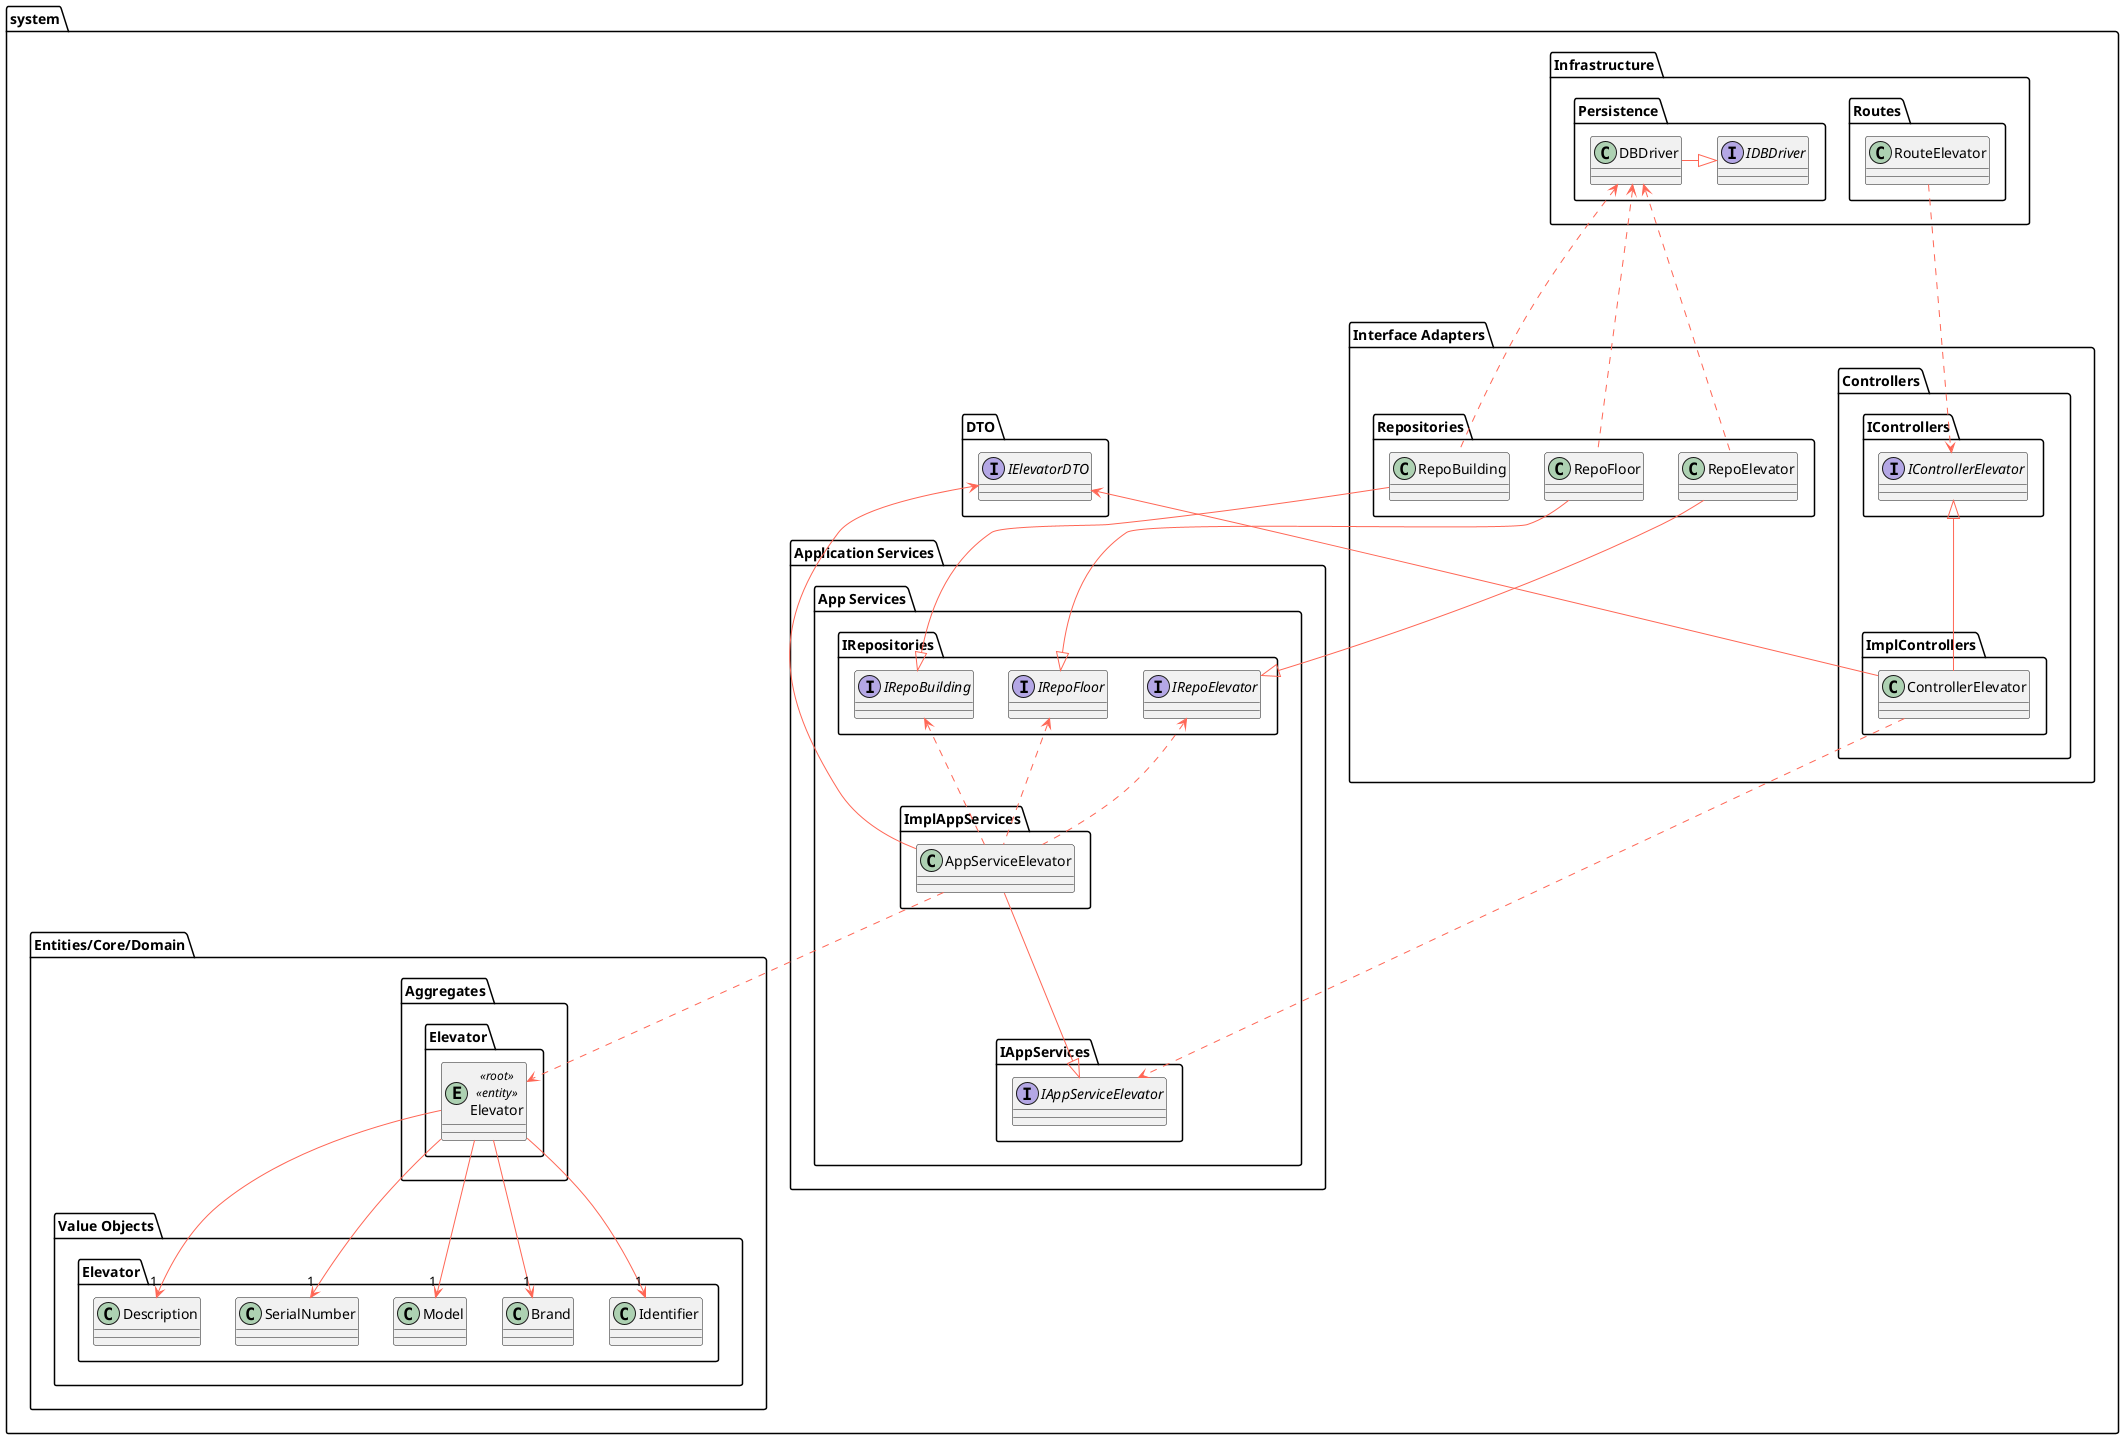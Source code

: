 @startuml

skinparam component {
    FontSize 16
    BackgroundColor<<Apache>> LightCoral
    BorderColor<<Apache>> #FF6655
    FontName Courier
    BorderColor black
    BackgroundColor DeepSkyBlue
    ArrowFontName Impact
    ArrowColor #FF6655
}

package system {
    package "Infrastructure" {
        package "Routes" {
            class RouteElevator
        }

        package "Persistence" {
            interface IDBDriver
            class DBDriver
        }

        DBDriver -right-|> IDBDriver
    }

    package "Interface Adapters" {
        package "Controllers" {
            package "IControllers" {
                interface IControllerElevator
            }

            package "ImplControllers" {
                class ControllerElevator
            }
            ControllerElevator -up-|> IControllerElevator
        }

        package "Repositories" {
            class RepoBuilding
            class RepoFloor
            class RepoElevator
        }

        RepoBuilding .up.> DBDriver
        RepoFloor .up.> DBDriver
        RepoElevator .up.> DBDriver

        RouteElevator ....> IControllerElevator
    }

    package "Application Services" {
        package "App Services" {
            package "IAppServices" {
                interface IAppServiceElevator
            }

            package "ImplAppServices" {
                class AppServiceElevator
            }

            AppServiceElevator --|> IAppServiceElevator

            package "IRepositories" {
                interface IRepoBuilding
                interface IRepoFloor
                interface IRepoElevator
            }

            RepoBuilding --|> IRepoBuilding
            RepoFloor --|> IRepoFloor
            RepoElevator --|> IRepoElevator
        }

        ControllerElevator ..> IAppServiceElevator

        AppServiceElevator .up.> IRepoBuilding
        AppServiceElevator .up.> IRepoFloor
        AppServiceElevator .up.> IRepoElevator
    }

    package "Entities/Core/Domain" {
        package "Aggregates" {

            package "Elevator" as a_elevator {
                entity Elevator <<root>> <<entity>>
            }

        }

        package "Value Objects" {
            package "Elevator" as vo_elevator {
                class Identifier
                class Brand
                class Model
                class SerialNumber
                class Description

            }
        }


        Elevator --> "1" Identifier
        Elevator --> "1" Brand
        Elevator --> "1" Model
        Elevator --> "1" SerialNumber
        Elevator --> "1" Description




        AppServiceElevator ..> Elevator


        'package "Services" {
        '}
    }
    package "DTO" {
          interface IElevatorDTO
    }
    AppServiceElevator -up-> IElevatorDTO
    ControllerElevator -up-> IElevatorDTO

}

@enduml

